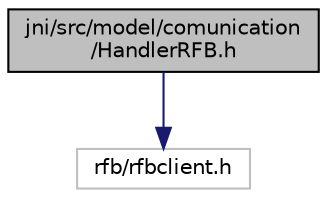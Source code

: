 digraph "jni/src/model/comunication/HandlerRFB.h"
{
  edge [fontname="Helvetica",fontsize="10",labelfontname="Helvetica",labelfontsize="10"];
  node [fontname="Helvetica",fontsize="10",shape=record];
  Node1 [label="jni/src/model/comunication\l/HandlerRFB.h",height=0.2,width=0.4,color="black", fillcolor="grey75", style="filled" fontcolor="black"];
  Node1 -> Node2 [color="midnightblue",fontsize="10",style="solid"];
  Node2 [label="rfb/rfbclient.h",height=0.2,width=0.4,color="grey75", fillcolor="white", style="filled"];
}
